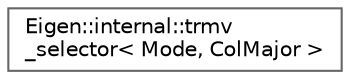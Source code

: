 digraph "Graphical Class Hierarchy"
{
 // LATEX_PDF_SIZE
  bgcolor="transparent";
  edge [fontname=Helvetica,fontsize=10,labelfontname=Helvetica,labelfontsize=10];
  node [fontname=Helvetica,fontsize=10,shape=box,height=0.2,width=0.4];
  rankdir="LR";
  Node0 [id="Node000000",label="Eigen::internal::trmv\l_selector\< Mode, ColMajor \>",height=0.2,width=0.4,color="grey40", fillcolor="white", style="filled",URL="$structEigen_1_1internal_1_1trmv__selector_3_01Mode_00_01ColMajor_01_4.html",tooltip=" "];
}
